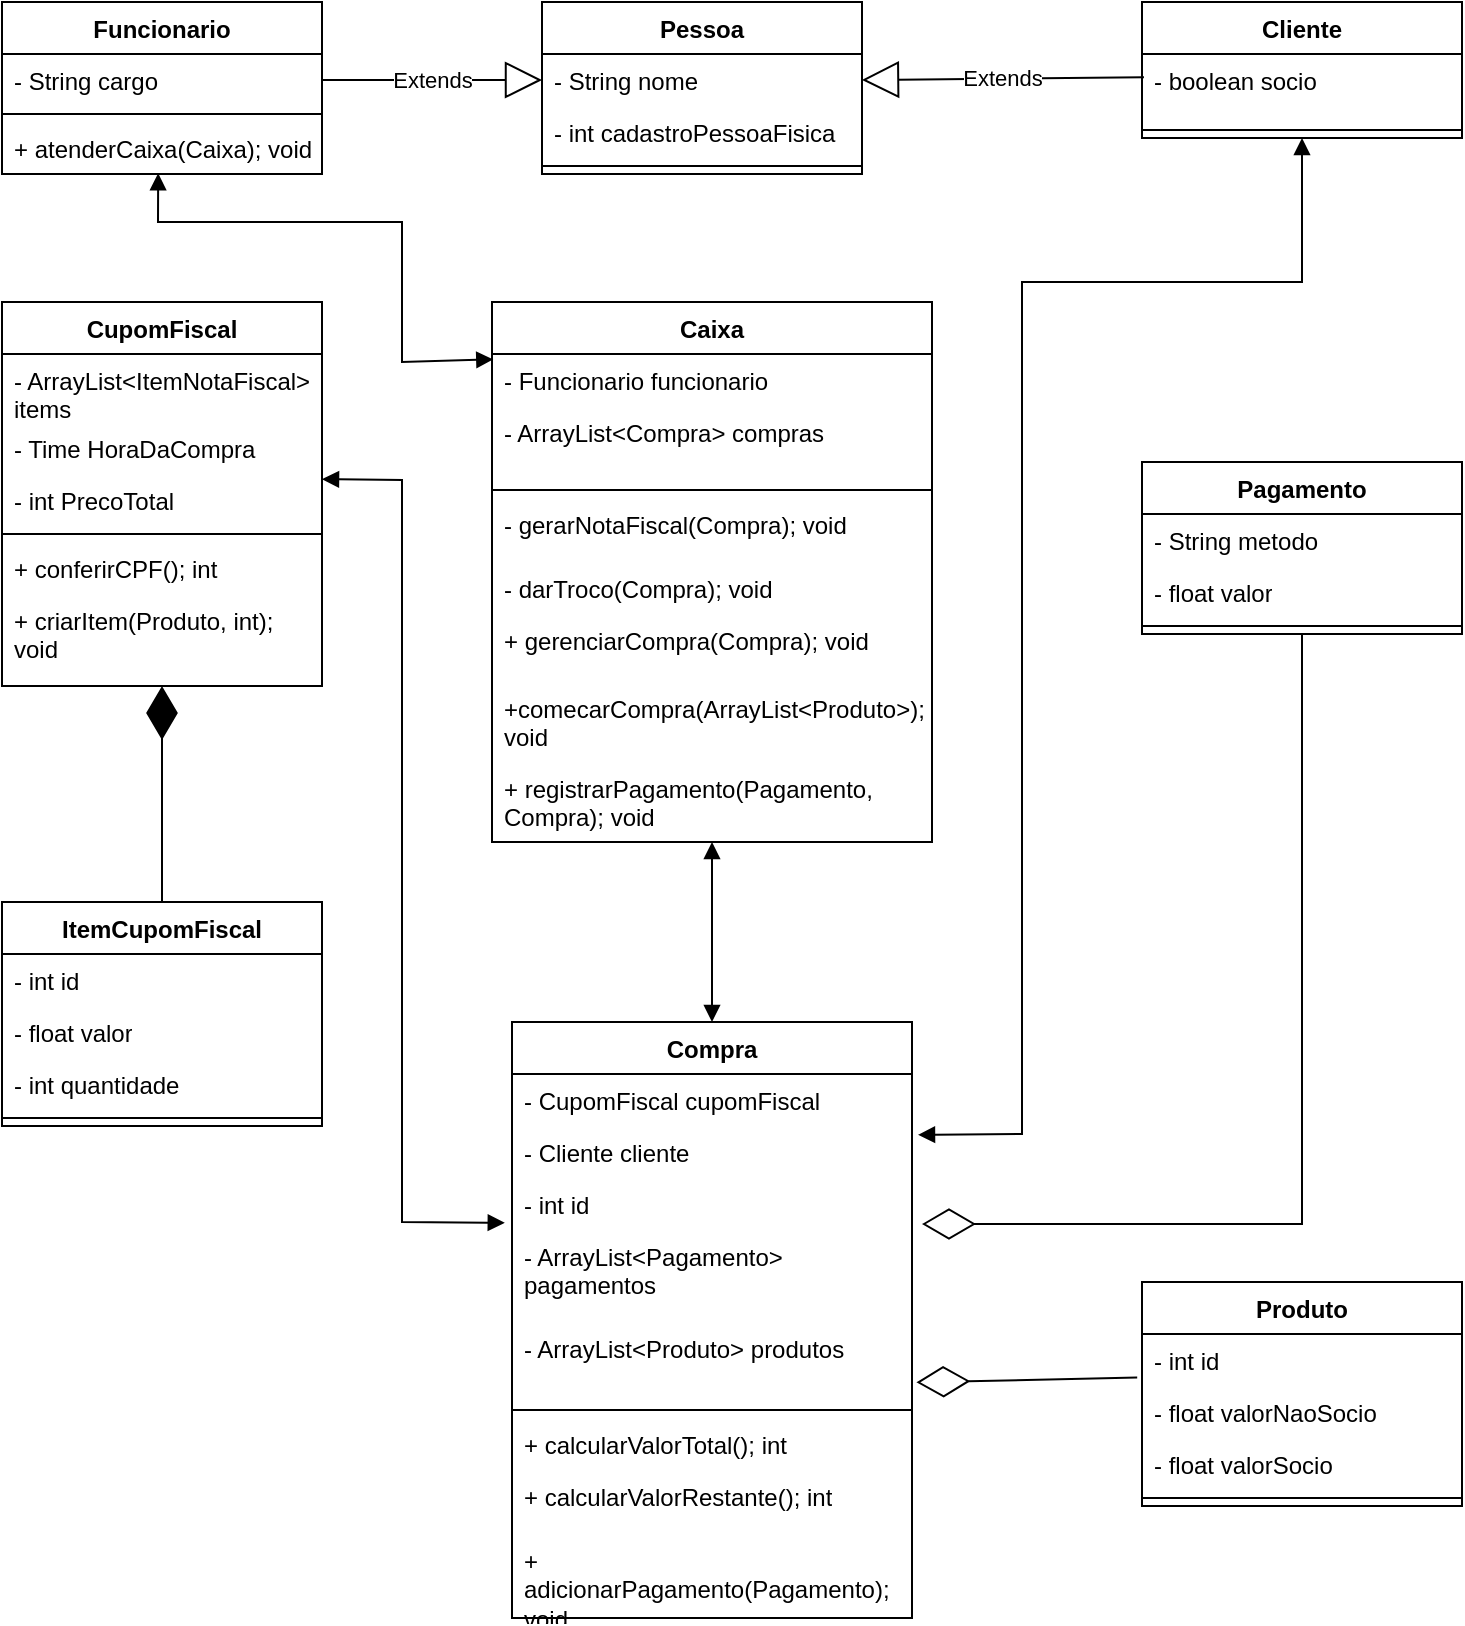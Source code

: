 <mxfile version="24.9.3">
  <diagram name="Page-1" id="zhYs74V0NbbMRRXtER2U">
    <mxGraphModel dx="1167" dy="589" grid="1" gridSize="10" guides="1" tooltips="1" connect="1" arrows="1" fold="1" page="1" pageScale="1" pageWidth="850" pageHeight="1100" math="0" shadow="0">
      <root>
        <mxCell id="0" />
        <mxCell id="1" parent="0" />
        <mxCell id="5l1ih9RtlKWO0vabg3vO-1" value="Caixa" style="swimlane;fontStyle=1;align=center;verticalAlign=top;childLayout=stackLayout;horizontal=1;startSize=26;horizontalStack=0;resizeParent=1;resizeParentMax=0;resizeLast=0;collapsible=1;marginBottom=0;whiteSpace=wrap;html=1;" parent="1" vertex="1">
          <mxGeometry x="315" y="240" width="220" height="270" as="geometry" />
        </mxCell>
        <mxCell id="5l1ih9RtlKWO0vabg3vO-2" value="- Funcionario funcionario" style="text;strokeColor=none;fillColor=none;align=left;verticalAlign=top;spacingLeft=4;spacingRight=4;overflow=hidden;rotatable=0;points=[[0,0.5],[1,0.5]];portConstraint=eastwest;whiteSpace=wrap;html=1;" parent="5l1ih9RtlKWO0vabg3vO-1" vertex="1">
          <mxGeometry y="26" width="220" height="26" as="geometry" />
        </mxCell>
        <mxCell id="5l1ih9RtlKWO0vabg3vO-66" value="- ArrayList&amp;lt;Compra&amp;gt; compras" style="text;strokeColor=none;fillColor=none;align=left;verticalAlign=top;spacingLeft=4;spacingRight=4;overflow=hidden;rotatable=0;points=[[0,0.5],[1,0.5]];portConstraint=eastwest;whiteSpace=wrap;html=1;" parent="5l1ih9RtlKWO0vabg3vO-1" vertex="1">
          <mxGeometry y="52" width="220" height="38" as="geometry" />
        </mxCell>
        <mxCell id="mtdqRE6VGHl1fq9tblpV-7" value="" style="endArrow=block;startArrow=block;endFill=1;startFill=1;html=1;rounded=0;entryX=-0.018;entryY=-0.078;entryDx=0;entryDy=0;entryPerimeter=0;" edge="1" parent="5l1ih9RtlKWO0vabg3vO-1" target="5l1ih9RtlKWO0vabg3vO-54">
          <mxGeometry width="160" relative="1" as="geometry">
            <mxPoint x="-85" y="88.57" as="sourcePoint" />
            <mxPoint x="75" y="88.57" as="targetPoint" />
            <Array as="points">
              <mxPoint x="-45" y="89" />
              <mxPoint x="-45" y="460" />
            </Array>
          </mxGeometry>
        </mxCell>
        <mxCell id="5l1ih9RtlKWO0vabg3vO-3" value="" style="line;strokeWidth=1;fillColor=none;align=left;verticalAlign=middle;spacingTop=-1;spacingLeft=3;spacingRight=3;rotatable=0;labelPosition=right;points=[];portConstraint=eastwest;strokeColor=inherit;" parent="5l1ih9RtlKWO0vabg3vO-1" vertex="1">
          <mxGeometry y="90" width="220" height="8" as="geometry" />
        </mxCell>
        <mxCell id="5l1ih9RtlKWO0vabg3vO-4" value="- gerarNotaFiscal(Compra); void " style="text;strokeColor=none;fillColor=none;align=left;verticalAlign=top;spacingLeft=4;spacingRight=4;overflow=hidden;rotatable=0;points=[[0,0.5],[1,0.5]];portConstraint=eastwest;whiteSpace=wrap;html=1;" parent="5l1ih9RtlKWO0vabg3vO-1" vertex="1">
          <mxGeometry y="98" width="220" height="32" as="geometry" />
        </mxCell>
        <mxCell id="mtdqRE6VGHl1fq9tblpV-2" value="- darTroco(Compra); void" style="text;strokeColor=none;fillColor=none;align=left;verticalAlign=top;spacingLeft=4;spacingRight=4;overflow=hidden;rotatable=0;points=[[0,0.5],[1,0.5]];portConstraint=eastwest;whiteSpace=wrap;html=1;" vertex="1" parent="5l1ih9RtlKWO0vabg3vO-1">
          <mxGeometry y="130" width="220" height="26" as="geometry" />
        </mxCell>
        <mxCell id="mtdqRE6VGHl1fq9tblpV-5" value="+ gerenciarCompra(Compra); void" style="text;strokeColor=none;fillColor=none;align=left;verticalAlign=top;spacingLeft=4;spacingRight=4;overflow=hidden;rotatable=0;points=[[0,0.5],[1,0.5]];portConstraint=eastwest;whiteSpace=wrap;html=1;" vertex="1" parent="5l1ih9RtlKWO0vabg3vO-1">
          <mxGeometry y="156" width="220" height="34" as="geometry" />
        </mxCell>
        <mxCell id="mtdqRE6VGHl1fq9tblpV-4" value="+comecarCompra(ArrayList&amp;lt;Produto&amp;gt;); void" style="text;strokeColor=none;fillColor=none;align=left;verticalAlign=top;spacingLeft=4;spacingRight=4;overflow=hidden;rotatable=0;points=[[0,0.5],[1,0.5]];portConstraint=eastwest;whiteSpace=wrap;html=1;" vertex="1" parent="5l1ih9RtlKWO0vabg3vO-1">
          <mxGeometry y="190" width="220" height="40" as="geometry" />
        </mxCell>
        <mxCell id="mtdqRE6VGHl1fq9tblpV-6" value="+ registrarPagamento(Pagamento, Compra); void" style="text;strokeColor=none;fillColor=none;align=left;verticalAlign=top;spacingLeft=4;spacingRight=4;overflow=hidden;rotatable=0;points=[[0,0.5],[1,0.5]];portConstraint=eastwest;whiteSpace=wrap;html=1;" vertex="1" parent="5l1ih9RtlKWO0vabg3vO-1">
          <mxGeometry y="230" width="220" height="40" as="geometry" />
        </mxCell>
        <mxCell id="5l1ih9RtlKWO0vabg3vO-5" value="&lt;div&gt;Pessoa&lt;/div&gt;&lt;div&gt;&lt;br&gt;&lt;/div&gt;" style="swimlane;fontStyle=1;align=center;verticalAlign=top;childLayout=stackLayout;horizontal=1;startSize=26;horizontalStack=0;resizeParent=1;resizeParentMax=0;resizeLast=0;collapsible=1;marginBottom=0;whiteSpace=wrap;html=1;" parent="1" vertex="1">
          <mxGeometry x="340" y="90" width="160" height="86" as="geometry" />
        </mxCell>
        <mxCell id="5l1ih9RtlKWO0vabg3vO-6" value="- String nome" style="text;strokeColor=none;fillColor=none;align=left;verticalAlign=top;spacingLeft=4;spacingRight=4;overflow=hidden;rotatable=0;points=[[0,0.5],[1,0.5]];portConstraint=eastwest;whiteSpace=wrap;html=1;" parent="5l1ih9RtlKWO0vabg3vO-5" vertex="1">
          <mxGeometry y="26" width="160" height="26" as="geometry" />
        </mxCell>
        <mxCell id="5l1ih9RtlKWO0vabg3vO-39" value="- int cadastroPessoaFisica" style="text;strokeColor=none;fillColor=none;align=left;verticalAlign=top;spacingLeft=4;spacingRight=4;overflow=hidden;rotatable=0;points=[[0,0.5],[1,0.5]];portConstraint=eastwest;whiteSpace=wrap;html=1;" parent="5l1ih9RtlKWO0vabg3vO-5" vertex="1">
          <mxGeometry y="52" width="160" height="26" as="geometry" />
        </mxCell>
        <mxCell id="5l1ih9RtlKWO0vabg3vO-7" value="" style="line;strokeWidth=1;fillColor=none;align=left;verticalAlign=middle;spacingTop=-1;spacingLeft=3;spacingRight=3;rotatable=0;labelPosition=right;points=[];portConstraint=eastwest;strokeColor=inherit;" parent="5l1ih9RtlKWO0vabg3vO-5" vertex="1">
          <mxGeometry y="78" width="160" height="8" as="geometry" />
        </mxCell>
        <mxCell id="5l1ih9RtlKWO0vabg3vO-9" value="Funcionario" style="swimlane;fontStyle=1;align=center;verticalAlign=top;childLayout=stackLayout;horizontal=1;startSize=26;horizontalStack=0;resizeParent=1;resizeParentMax=0;resizeLast=0;collapsible=1;marginBottom=0;whiteSpace=wrap;html=1;" parent="1" vertex="1">
          <mxGeometry x="70" y="90" width="160" height="86" as="geometry" />
        </mxCell>
        <mxCell id="5l1ih9RtlKWO0vabg3vO-10" value="- String cargo" style="text;strokeColor=none;fillColor=none;align=left;verticalAlign=top;spacingLeft=4;spacingRight=4;overflow=hidden;rotatable=0;points=[[0,0.5],[1,0.5]];portConstraint=eastwest;whiteSpace=wrap;html=1;" parent="5l1ih9RtlKWO0vabg3vO-9" vertex="1">
          <mxGeometry y="26" width="160" height="26" as="geometry" />
        </mxCell>
        <mxCell id="5l1ih9RtlKWO0vabg3vO-11" value="" style="line;strokeWidth=1;fillColor=none;align=left;verticalAlign=middle;spacingTop=-1;spacingLeft=3;spacingRight=3;rotatable=0;labelPosition=right;points=[];portConstraint=eastwest;strokeColor=inherit;" parent="5l1ih9RtlKWO0vabg3vO-9" vertex="1">
          <mxGeometry y="52" width="160" height="8" as="geometry" />
        </mxCell>
        <mxCell id="5l1ih9RtlKWO0vabg3vO-12" value="+ atenderCaixa(Caixa); void" style="text;strokeColor=none;fillColor=none;align=left;verticalAlign=top;spacingLeft=4;spacingRight=4;overflow=hidden;rotatable=0;points=[[0,0.5],[1,0.5]];portConstraint=eastwest;whiteSpace=wrap;html=1;" parent="5l1ih9RtlKWO0vabg3vO-9" vertex="1">
          <mxGeometry y="60" width="160" height="26" as="geometry" />
        </mxCell>
        <mxCell id="5l1ih9RtlKWO0vabg3vO-13" value="Cliente" style="swimlane;fontStyle=1;align=center;verticalAlign=top;childLayout=stackLayout;horizontal=1;startSize=26;horizontalStack=0;resizeParent=1;resizeParentMax=0;resizeLast=0;collapsible=1;marginBottom=0;whiteSpace=wrap;html=1;" parent="1" vertex="1">
          <mxGeometry x="640" y="90" width="160" height="68" as="geometry" />
        </mxCell>
        <mxCell id="5l1ih9RtlKWO0vabg3vO-14" value="- boolean socio" style="text;strokeColor=none;fillColor=none;align=left;verticalAlign=top;spacingLeft=4;spacingRight=4;overflow=hidden;rotatable=0;points=[[0,0.5],[1,0.5]];portConstraint=eastwest;whiteSpace=wrap;html=1;" parent="5l1ih9RtlKWO0vabg3vO-13" vertex="1">
          <mxGeometry y="26" width="160" height="34" as="geometry" />
        </mxCell>
        <mxCell id="5l1ih9RtlKWO0vabg3vO-15" value="" style="line;strokeWidth=1;fillColor=none;align=left;verticalAlign=middle;spacingTop=-1;spacingLeft=3;spacingRight=3;rotatable=0;labelPosition=right;points=[];portConstraint=eastwest;strokeColor=inherit;" parent="5l1ih9RtlKWO0vabg3vO-13" vertex="1">
          <mxGeometry y="60" width="160" height="8" as="geometry" />
        </mxCell>
        <mxCell id="5l1ih9RtlKWO0vabg3vO-17" value="Extends" style="endArrow=block;endSize=16;endFill=0;html=1;rounded=0;entryX=0;entryY=0.5;entryDx=0;entryDy=0;exitX=1;exitY=0.5;exitDx=0;exitDy=0;" parent="1" target="5l1ih9RtlKWO0vabg3vO-6" edge="1" source="5l1ih9RtlKWO0vabg3vO-10">
          <mxGeometry width="160" relative="1" as="geometry">
            <mxPoint x="270" y="132.5" as="sourcePoint" />
            <mxPoint x="430" y="132.5" as="targetPoint" />
          </mxGeometry>
        </mxCell>
        <mxCell id="5l1ih9RtlKWO0vabg3vO-18" value="Extends" style="endArrow=block;endSize=16;endFill=0;html=1;rounded=0;exitX=0.006;exitY=0.341;exitDx=0;exitDy=0;entryX=1;entryY=0.5;entryDx=0;entryDy=0;exitPerimeter=0;" parent="1" source="5l1ih9RtlKWO0vabg3vO-14" target="5l1ih9RtlKWO0vabg3vO-6" edge="1">
          <mxGeometry width="160" relative="1" as="geometry">
            <mxPoint x="500" y="220" as="sourcePoint" />
            <mxPoint x="660" y="220" as="targetPoint" />
          </mxGeometry>
        </mxCell>
        <mxCell id="5l1ih9RtlKWO0vabg3vO-21" value="CupomFiscal" style="swimlane;fontStyle=1;align=center;verticalAlign=top;childLayout=stackLayout;horizontal=1;startSize=26;horizontalStack=0;resizeParent=1;resizeParentMax=0;resizeLast=0;collapsible=1;marginBottom=0;whiteSpace=wrap;html=1;" parent="1" vertex="1">
          <mxGeometry x="70" y="240" width="160" height="192" as="geometry" />
        </mxCell>
        <mxCell id="5l1ih9RtlKWO0vabg3vO-22" value="- ArrayList&amp;lt;ItemNotaFiscal&amp;gt; items" style="text;strokeColor=none;fillColor=none;align=left;verticalAlign=top;spacingLeft=4;spacingRight=4;overflow=hidden;rotatable=0;points=[[0,0.5],[1,0.5]];portConstraint=eastwest;whiteSpace=wrap;html=1;" parent="5l1ih9RtlKWO0vabg3vO-21" vertex="1">
          <mxGeometry y="26" width="160" height="34" as="geometry" />
        </mxCell>
        <mxCell id="5l1ih9RtlKWO0vabg3vO-43" value="- Time HoraDaCompra" style="text;strokeColor=none;fillColor=none;align=left;verticalAlign=top;spacingLeft=4;spacingRight=4;overflow=hidden;rotatable=0;points=[[0,0.5],[1,0.5]];portConstraint=eastwest;whiteSpace=wrap;html=1;" parent="5l1ih9RtlKWO0vabg3vO-21" vertex="1">
          <mxGeometry y="60" width="160" height="26" as="geometry" />
        </mxCell>
        <mxCell id="5l1ih9RtlKWO0vabg3vO-44" value="- int PrecoTotal" style="text;strokeColor=none;fillColor=none;align=left;verticalAlign=top;spacingLeft=4;spacingRight=4;overflow=hidden;rotatable=0;points=[[0,0.5],[1,0.5]];portConstraint=eastwest;whiteSpace=wrap;html=1;" parent="5l1ih9RtlKWO0vabg3vO-21" vertex="1">
          <mxGeometry y="86" width="160" height="26" as="geometry" />
        </mxCell>
        <mxCell id="5l1ih9RtlKWO0vabg3vO-23" value="" style="line;strokeWidth=1;fillColor=none;align=left;verticalAlign=middle;spacingTop=-1;spacingLeft=3;spacingRight=3;rotatable=0;labelPosition=right;points=[];portConstraint=eastwest;strokeColor=inherit;" parent="5l1ih9RtlKWO0vabg3vO-21" vertex="1">
          <mxGeometry y="112" width="160" height="8" as="geometry" />
        </mxCell>
        <mxCell id="5l1ih9RtlKWO0vabg3vO-71" value="+ conferirCPF(); int" style="text;strokeColor=none;fillColor=none;align=left;verticalAlign=top;spacingLeft=4;spacingRight=4;overflow=hidden;rotatable=0;points=[[0,0.5],[1,0.5]];portConstraint=eastwest;whiteSpace=wrap;html=1;" parent="5l1ih9RtlKWO0vabg3vO-21" vertex="1">
          <mxGeometry y="120" width="160" height="26" as="geometry" />
        </mxCell>
        <mxCell id="5l1ih9RtlKWO0vabg3vO-24" value="+ criarItem(Produto, int); void" style="text;strokeColor=none;fillColor=none;align=left;verticalAlign=top;spacingLeft=4;spacingRight=4;overflow=hidden;rotatable=0;points=[[0,0.5],[1,0.5]];portConstraint=eastwest;whiteSpace=wrap;html=1;" parent="5l1ih9RtlKWO0vabg3vO-21" vertex="1">
          <mxGeometry y="146" width="160" height="46" as="geometry" />
        </mxCell>
        <mxCell id="5l1ih9RtlKWO0vabg3vO-25" value="ItemCupomFiscal" style="swimlane;fontStyle=1;align=center;verticalAlign=top;childLayout=stackLayout;horizontal=1;startSize=26;horizontalStack=0;resizeParent=1;resizeParentMax=0;resizeLast=0;collapsible=1;marginBottom=0;whiteSpace=wrap;html=1;" parent="1" vertex="1">
          <mxGeometry x="70" y="540" width="160" height="112" as="geometry" />
        </mxCell>
        <mxCell id="5l1ih9RtlKWO0vabg3vO-26" value="- int id" style="text;strokeColor=none;fillColor=none;align=left;verticalAlign=top;spacingLeft=4;spacingRight=4;overflow=hidden;rotatable=0;points=[[0,0.5],[1,0.5]];portConstraint=eastwest;whiteSpace=wrap;html=1;" parent="5l1ih9RtlKWO0vabg3vO-25" vertex="1">
          <mxGeometry y="26" width="160" height="26" as="geometry" />
        </mxCell>
        <mxCell id="5l1ih9RtlKWO0vabg3vO-49" value="- float valor" style="text;strokeColor=none;fillColor=none;align=left;verticalAlign=top;spacingLeft=4;spacingRight=4;overflow=hidden;rotatable=0;points=[[0,0.5],[1,0.5]];portConstraint=eastwest;whiteSpace=wrap;html=1;" parent="5l1ih9RtlKWO0vabg3vO-25" vertex="1">
          <mxGeometry y="52" width="160" height="26" as="geometry" />
        </mxCell>
        <mxCell id="5l1ih9RtlKWO0vabg3vO-48" value="- int quantidade" style="text;strokeColor=none;fillColor=none;align=left;verticalAlign=top;spacingLeft=4;spacingRight=4;overflow=hidden;rotatable=0;points=[[0,0.5],[1,0.5]];portConstraint=eastwest;whiteSpace=wrap;html=1;" parent="5l1ih9RtlKWO0vabg3vO-25" vertex="1">
          <mxGeometry y="78" width="160" height="26" as="geometry" />
        </mxCell>
        <mxCell id="5l1ih9RtlKWO0vabg3vO-27" value="" style="line;strokeWidth=1;fillColor=none;align=left;verticalAlign=middle;spacingTop=-1;spacingLeft=3;spacingRight=3;rotatable=0;labelPosition=right;points=[];portConstraint=eastwest;strokeColor=inherit;" parent="5l1ih9RtlKWO0vabg3vO-25" vertex="1">
          <mxGeometry y="104" width="160" height="8" as="geometry" />
        </mxCell>
        <mxCell id="5l1ih9RtlKWO0vabg3vO-76" value="" style="endArrow=diamondThin;endFill=1;endSize=24;html=1;rounded=0;entryX=0.5;entryY=1;entryDx=0;entryDy=0;" parent="5l1ih9RtlKWO0vabg3vO-25" target="5l1ih9RtlKWO0vabg3vO-21" edge="1">
          <mxGeometry width="160" relative="1" as="geometry">
            <mxPoint x="80" as="sourcePoint" />
            <mxPoint x="240" as="targetPoint" />
          </mxGeometry>
        </mxCell>
        <mxCell id="5l1ih9RtlKWO0vabg3vO-32" value="Pagamento" style="swimlane;fontStyle=1;align=center;verticalAlign=top;childLayout=stackLayout;horizontal=1;startSize=26;horizontalStack=0;resizeParent=1;resizeParentMax=0;resizeLast=0;collapsible=1;marginBottom=0;whiteSpace=wrap;html=1;" parent="1" vertex="1">
          <mxGeometry x="640" y="320" width="160" height="86" as="geometry" />
        </mxCell>
        <mxCell id="5l1ih9RtlKWO0vabg3vO-33" value="- String metodo" style="text;strokeColor=none;fillColor=none;align=left;verticalAlign=top;spacingLeft=4;spacingRight=4;overflow=hidden;rotatable=0;points=[[0,0.5],[1,0.5]];portConstraint=eastwest;whiteSpace=wrap;html=1;" parent="5l1ih9RtlKWO0vabg3vO-32" vertex="1">
          <mxGeometry y="26" width="160" height="26" as="geometry" />
        </mxCell>
        <mxCell id="5l1ih9RtlKWO0vabg3vO-50" value="- float valor" style="text;strokeColor=none;fillColor=none;align=left;verticalAlign=top;spacingLeft=4;spacingRight=4;overflow=hidden;rotatable=0;points=[[0,0.5],[1,0.5]];portConstraint=eastwest;whiteSpace=wrap;html=1;" parent="5l1ih9RtlKWO0vabg3vO-32" vertex="1">
          <mxGeometry y="52" width="160" height="26" as="geometry" />
        </mxCell>
        <mxCell id="5l1ih9RtlKWO0vabg3vO-34" value="" style="line;strokeWidth=1;fillColor=none;align=left;verticalAlign=middle;spacingTop=-1;spacingLeft=3;spacingRight=3;rotatable=0;labelPosition=right;points=[];portConstraint=eastwest;strokeColor=inherit;" parent="5l1ih9RtlKWO0vabg3vO-32" vertex="1">
          <mxGeometry y="78" width="160" height="8" as="geometry" />
        </mxCell>
        <mxCell id="5l1ih9RtlKWO0vabg3vO-51" value="Compra" style="swimlane;fontStyle=1;align=center;verticalAlign=top;childLayout=stackLayout;horizontal=1;startSize=26;horizontalStack=0;resizeParent=1;resizeParentMax=0;resizeLast=0;collapsible=1;marginBottom=0;whiteSpace=wrap;html=1;" parent="1" vertex="1">
          <mxGeometry x="325" y="600" width="200" height="298" as="geometry" />
        </mxCell>
        <mxCell id="mtdqRE6VGHl1fq9tblpV-8" value="- CupomFiscal cupomFiscal" style="text;strokeColor=none;fillColor=none;align=left;verticalAlign=top;spacingLeft=4;spacingRight=4;overflow=hidden;rotatable=0;points=[[0,0.5],[1,0.5]];portConstraint=eastwest;whiteSpace=wrap;html=1;" vertex="1" parent="5l1ih9RtlKWO0vabg3vO-51">
          <mxGeometry y="26" width="200" height="26" as="geometry" />
        </mxCell>
        <mxCell id="5l1ih9RtlKWO0vabg3vO-69" value="- Cliente cliente" style="text;strokeColor=none;fillColor=none;align=left;verticalAlign=top;spacingLeft=4;spacingRight=4;overflow=hidden;rotatable=0;points=[[0,0.5],[1,0.5]];portConstraint=eastwest;whiteSpace=wrap;html=1;" parent="5l1ih9RtlKWO0vabg3vO-51" vertex="1">
          <mxGeometry y="52" width="200" height="26" as="geometry" />
        </mxCell>
        <mxCell id="5l1ih9RtlKWO0vabg3vO-67" value="- int id" style="text;strokeColor=none;fillColor=none;align=left;verticalAlign=top;spacingLeft=4;spacingRight=4;overflow=hidden;rotatable=0;points=[[0,0.5],[1,0.5]];portConstraint=eastwest;whiteSpace=wrap;html=1;" parent="5l1ih9RtlKWO0vabg3vO-51" vertex="1">
          <mxGeometry y="78" width="200" height="26" as="geometry" />
        </mxCell>
        <mxCell id="5l1ih9RtlKWO0vabg3vO-54" value="- ArrayList&amp;lt;Pagamento&amp;gt; pagamentos" style="text;strokeColor=none;fillColor=none;align=left;verticalAlign=top;spacingLeft=4;spacingRight=4;overflow=hidden;rotatable=0;points=[[0,0.5],[1,0.5]];portConstraint=eastwest;whiteSpace=wrap;html=1;" parent="5l1ih9RtlKWO0vabg3vO-51" vertex="1">
          <mxGeometry y="104" width="200" height="46" as="geometry" />
        </mxCell>
        <mxCell id="5l1ih9RtlKWO0vabg3vO-58" value="- ArrayList&amp;lt;Produto&amp;gt; produtos" style="text;strokeColor=none;fillColor=none;align=left;verticalAlign=top;spacingLeft=4;spacingRight=4;overflow=hidden;rotatable=0;points=[[0,0.5],[1,0.5]];portConstraint=eastwest;whiteSpace=wrap;html=1;" parent="5l1ih9RtlKWO0vabg3vO-51" vertex="1">
          <mxGeometry y="150" width="200" height="40" as="geometry" />
        </mxCell>
        <mxCell id="5l1ih9RtlKWO0vabg3vO-53" value="" style="line;strokeWidth=1;fillColor=none;align=left;verticalAlign=middle;spacingTop=-1;spacingLeft=3;spacingRight=3;rotatable=0;labelPosition=right;points=[];portConstraint=eastwest;strokeColor=inherit;" parent="5l1ih9RtlKWO0vabg3vO-51" vertex="1">
          <mxGeometry y="190" width="200" height="8" as="geometry" />
        </mxCell>
        <mxCell id="5l1ih9RtlKWO0vabg3vO-60" value="+ calcularValorTotal(); int" style="text;strokeColor=none;fillColor=none;align=left;verticalAlign=top;spacingLeft=4;spacingRight=4;overflow=hidden;rotatable=0;points=[[0,0.5],[1,0.5]];portConstraint=eastwest;whiteSpace=wrap;html=1;" parent="5l1ih9RtlKWO0vabg3vO-51" vertex="1">
          <mxGeometry y="198" width="200" height="26" as="geometry" />
        </mxCell>
        <mxCell id="5l1ih9RtlKWO0vabg3vO-59" value="+ calcularValorRestante(); int" style="text;strokeColor=none;fillColor=none;align=left;verticalAlign=top;spacingLeft=4;spacingRight=4;overflow=hidden;rotatable=0;points=[[0,0.5],[1,0.5]];portConstraint=eastwest;whiteSpace=wrap;html=1;" parent="5l1ih9RtlKWO0vabg3vO-51" vertex="1">
          <mxGeometry y="224" width="200" height="32" as="geometry" />
        </mxCell>
        <mxCell id="5l1ih9RtlKWO0vabg3vO-80" value="+ adicionarPagamento(Pagamento); void" style="text;strokeColor=none;fillColor=none;align=left;verticalAlign=top;spacingLeft=4;spacingRight=4;overflow=hidden;rotatable=0;points=[[0,0.5],[1,0.5]];portConstraint=eastwest;whiteSpace=wrap;html=1;" parent="5l1ih9RtlKWO0vabg3vO-51" vertex="1">
          <mxGeometry y="256" width="200" height="42" as="geometry" />
        </mxCell>
        <mxCell id="5l1ih9RtlKWO0vabg3vO-61" value="Produto" style="swimlane;fontStyle=1;align=center;verticalAlign=top;childLayout=stackLayout;horizontal=1;startSize=26;horizontalStack=0;resizeParent=1;resizeParentMax=0;resizeLast=0;collapsible=1;marginBottom=0;whiteSpace=wrap;html=1;" parent="1" vertex="1">
          <mxGeometry x="640" y="730" width="160" height="112" as="geometry" />
        </mxCell>
        <mxCell id="5l1ih9RtlKWO0vabg3vO-65" value="- int id" style="text;strokeColor=none;fillColor=none;align=left;verticalAlign=top;spacingLeft=4;spacingRight=4;overflow=hidden;rotatable=0;points=[[0,0.5],[1,0.5]];portConstraint=eastwest;whiteSpace=wrap;html=1;" parent="5l1ih9RtlKWO0vabg3vO-61" vertex="1">
          <mxGeometry y="26" width="160" height="26" as="geometry" />
        </mxCell>
        <mxCell id="5l1ih9RtlKWO0vabg3vO-62" value="- float valorNaoSocio" style="text;strokeColor=none;fillColor=none;align=left;verticalAlign=top;spacingLeft=4;spacingRight=4;overflow=hidden;rotatable=0;points=[[0,0.5],[1,0.5]];portConstraint=eastwest;whiteSpace=wrap;html=1;" parent="5l1ih9RtlKWO0vabg3vO-61" vertex="1">
          <mxGeometry y="52" width="160" height="26" as="geometry" />
        </mxCell>
        <mxCell id="mtdqRE6VGHl1fq9tblpV-1" value="- float valorSocio" style="text;strokeColor=none;fillColor=none;align=left;verticalAlign=top;spacingLeft=4;spacingRight=4;overflow=hidden;rotatable=0;points=[[0,0.5],[1,0.5]];portConstraint=eastwest;whiteSpace=wrap;html=1;" vertex="1" parent="5l1ih9RtlKWO0vabg3vO-61">
          <mxGeometry y="78" width="160" height="26" as="geometry" />
        </mxCell>
        <mxCell id="5l1ih9RtlKWO0vabg3vO-63" value="" style="line;strokeWidth=1;fillColor=none;align=left;verticalAlign=middle;spacingTop=-1;spacingLeft=3;spacingRight=3;rotatable=0;labelPosition=right;points=[];portConstraint=eastwest;strokeColor=inherit;" parent="5l1ih9RtlKWO0vabg3vO-61" vertex="1">
          <mxGeometry y="104" width="160" height="8" as="geometry" />
        </mxCell>
        <mxCell id="5l1ih9RtlKWO0vabg3vO-72" value="" style="endArrow=block;startArrow=block;endFill=1;startFill=1;html=1;rounded=0;exitX=1.015;exitY=0.17;exitDx=0;exitDy=0;exitPerimeter=0;entryX=0.5;entryY=1;entryDx=0;entryDy=0;" parent="1" source="5l1ih9RtlKWO0vabg3vO-69" edge="1" target="5l1ih9RtlKWO0vabg3vO-13">
          <mxGeometry width="160" relative="1" as="geometry">
            <mxPoint x="503" y="520" as="sourcePoint" />
            <mxPoint x="638.56" y="158.702" as="targetPoint" />
            <Array as="points">
              <mxPoint x="580" y="656" />
              <mxPoint x="580" y="460" />
              <mxPoint x="580" y="230" />
              <mxPoint x="720" y="230" />
            </Array>
          </mxGeometry>
        </mxCell>
        <mxCell id="5l1ih9RtlKWO0vabg3vO-73" value="" style="endArrow=diamondThin;endFill=0;endSize=24;html=1;rounded=0;exitX=-0.015;exitY=0.838;exitDx=0;exitDy=0;exitPerimeter=0;entryX=1.011;entryY=0.754;entryDx=0;entryDy=0;entryPerimeter=0;" parent="1" source="5l1ih9RtlKWO0vabg3vO-65" target="5l1ih9RtlKWO0vabg3vO-58" edge="1">
          <mxGeometry width="160" relative="1" as="geometry">
            <mxPoint x="570" y="600.95" as="sourcePoint" />
            <mxPoint x="520" y="790" as="targetPoint" />
          </mxGeometry>
        </mxCell>
        <mxCell id="5l1ih9RtlKWO0vabg3vO-75" value="" style="endArrow=diamondThin;endFill=0;endSize=24;html=1;rounded=0;exitX=0.5;exitY=1;exitDx=0;exitDy=0;" parent="1" source="5l1ih9RtlKWO0vabg3vO-32" edge="1">
          <mxGeometry width="160" relative="1" as="geometry">
            <mxPoint x="610" y="520" as="sourcePoint" />
            <mxPoint x="530" y="701" as="targetPoint" />
            <Array as="points">
              <mxPoint x="720" y="701" />
            </Array>
          </mxGeometry>
        </mxCell>
        <mxCell id="5l1ih9RtlKWO0vabg3vO-78" value="" style="endArrow=block;startArrow=block;endFill=1;startFill=1;html=1;rounded=0;entryX=0.5;entryY=1;entryDx=0;entryDy=0;exitX=0.5;exitY=0;exitDx=0;exitDy=0;" parent="1" source="5l1ih9RtlKWO0vabg3vO-51" target="5l1ih9RtlKWO0vabg3vO-1" edge="1">
          <mxGeometry width="160" relative="1" as="geometry">
            <mxPoint x="425" y="420" as="sourcePoint" />
            <mxPoint x="585" y="420" as="targetPoint" />
          </mxGeometry>
        </mxCell>
        <mxCell id="5l1ih9RtlKWO0vabg3vO-79" value="" style="endArrow=block;startArrow=block;endFill=1;startFill=1;html=1;rounded=0;exitX=0.488;exitY=0.987;exitDx=0;exitDy=0;exitPerimeter=0;entryX=0.003;entryY=0.104;entryDx=0;entryDy=0;entryPerimeter=0;" parent="1" source="5l1ih9RtlKWO0vabg3vO-12" edge="1" target="5l1ih9RtlKWO0vabg3vO-2">
          <mxGeometry width="160" relative="1" as="geometry">
            <mxPoint x="180" y="270" as="sourcePoint" />
            <mxPoint x="330" y="270" as="targetPoint" />
            <Array as="points">
              <mxPoint x="148" y="200" />
              <mxPoint x="270" y="200" />
              <mxPoint x="270" y="270" />
            </Array>
          </mxGeometry>
        </mxCell>
      </root>
    </mxGraphModel>
  </diagram>
</mxfile>
